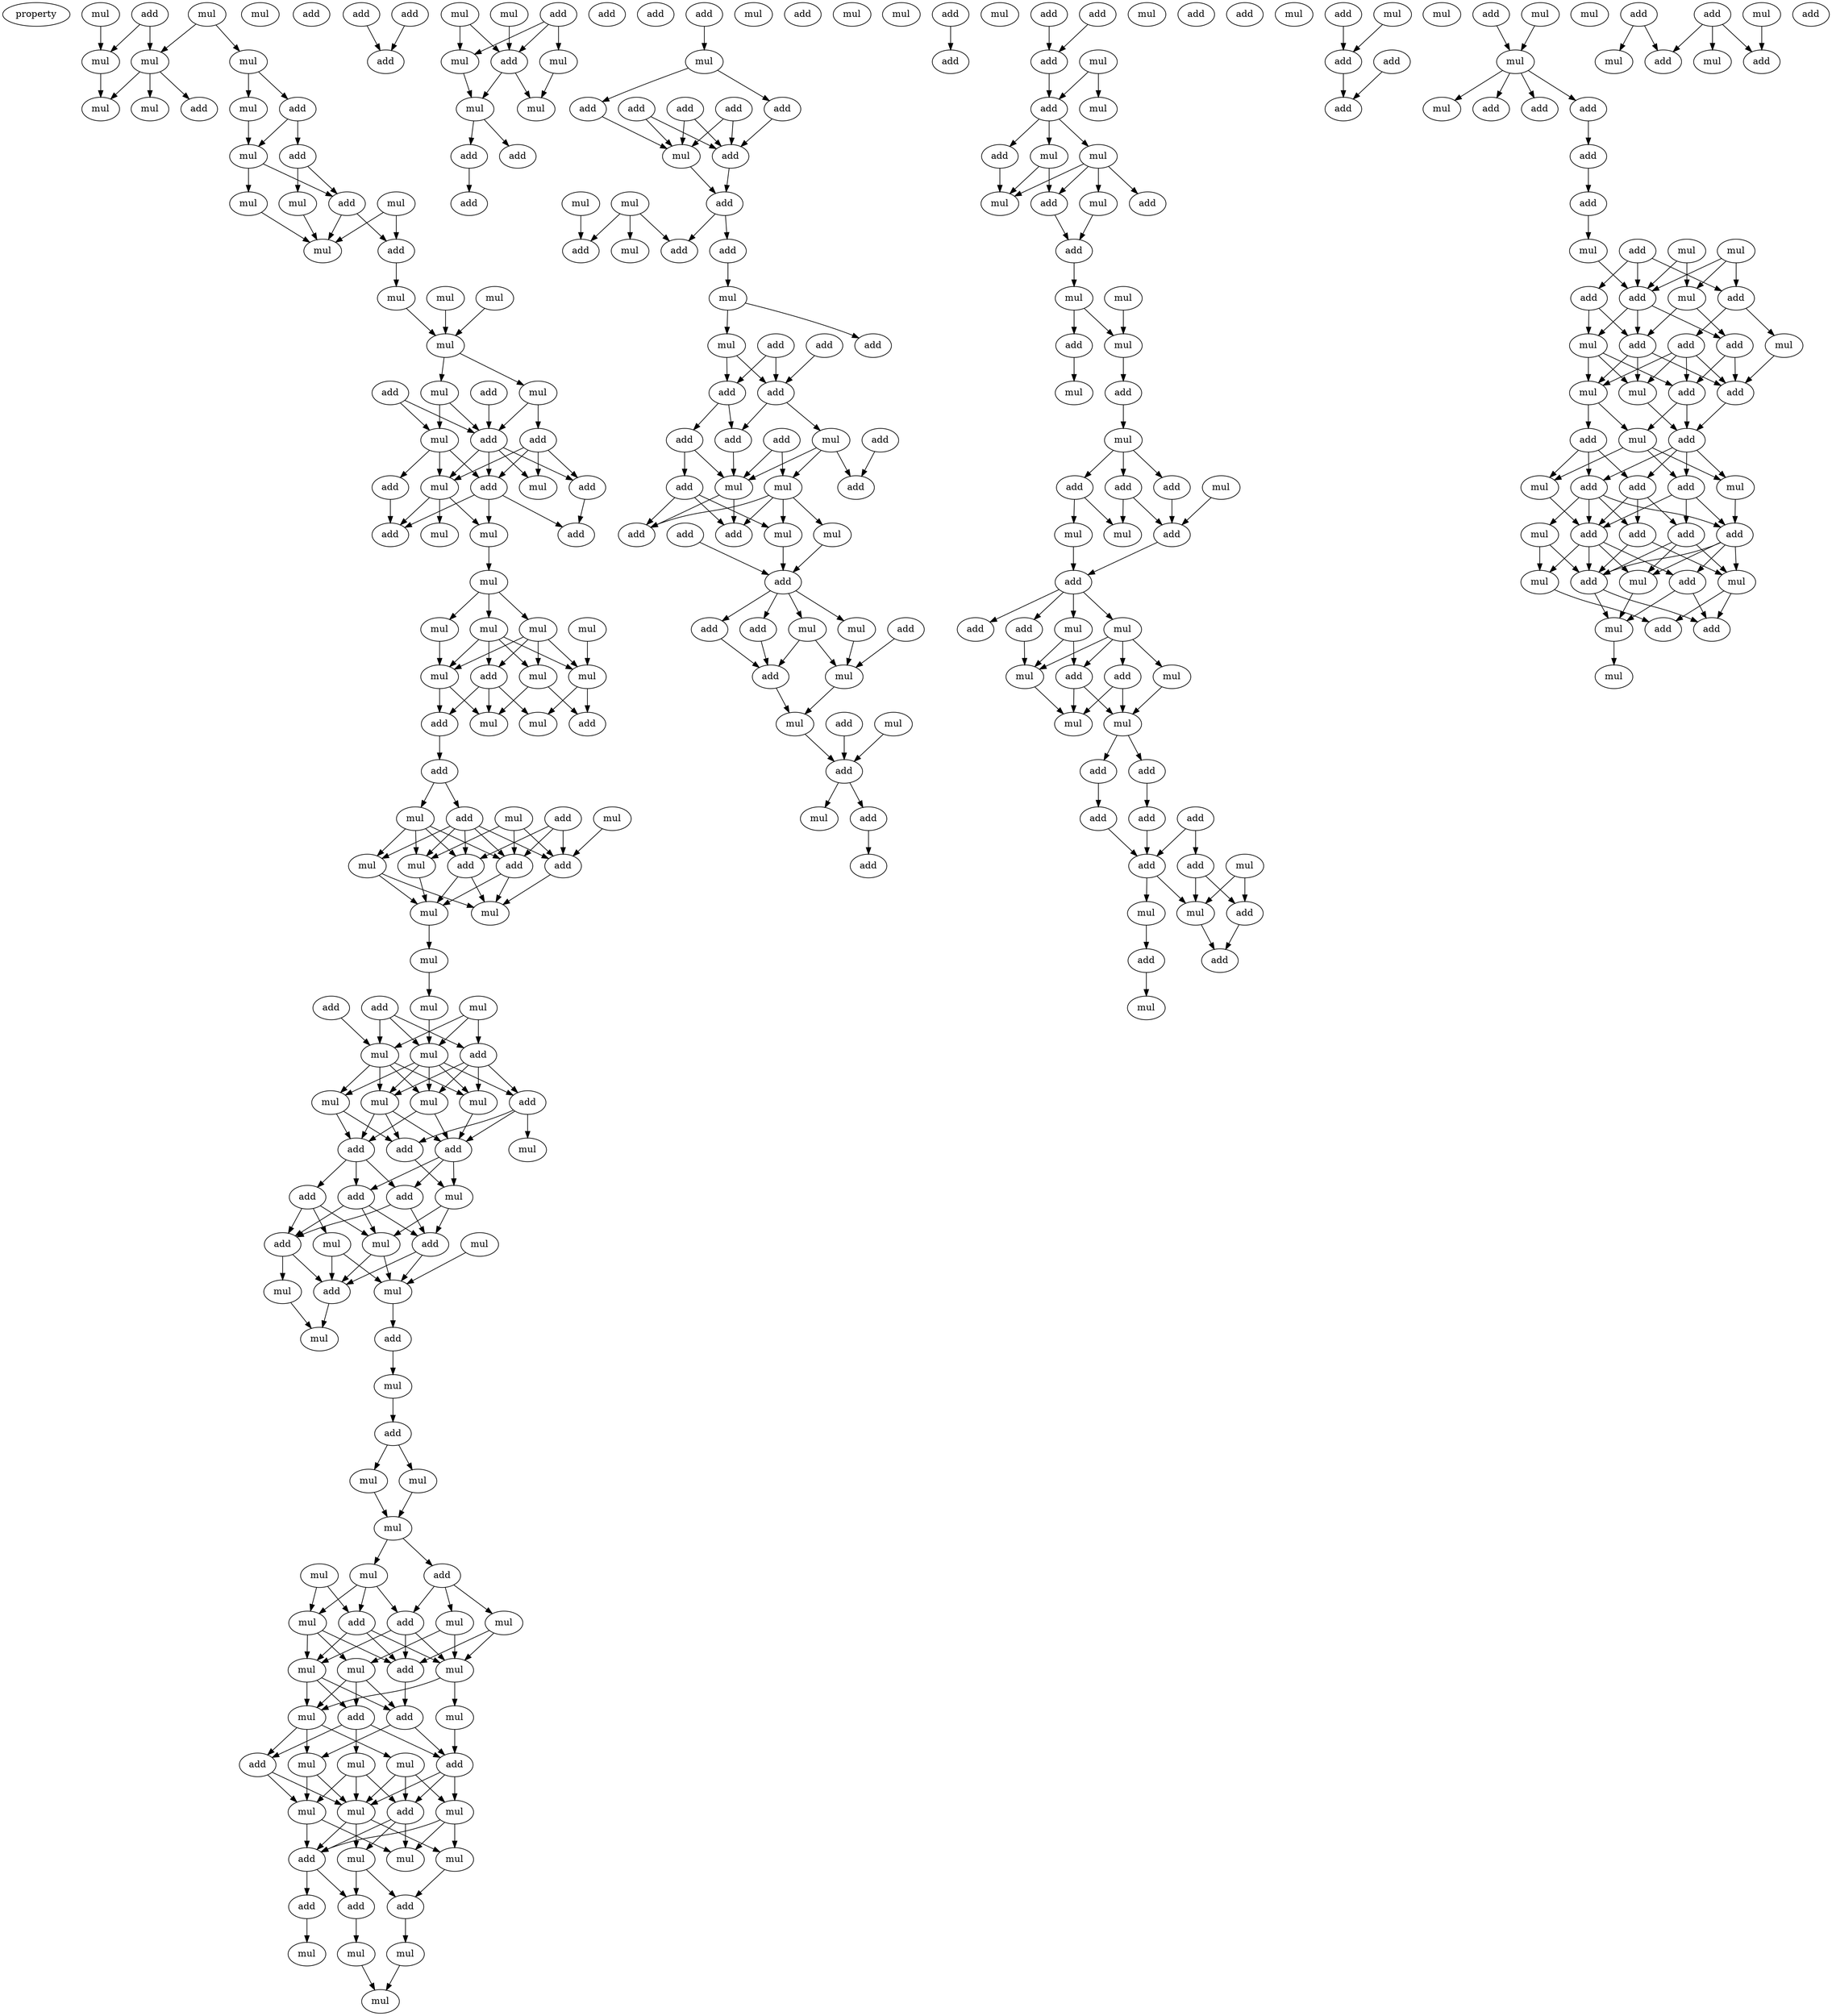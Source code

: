 digraph {
    node [fontcolor=black]
    property [mul=2,lf=1.2]
    0 [ label = mul ];
    1 [ label = add ];
    2 [ label = mul ];
    3 [ label = mul ];
    4 [ label = mul ];
    5 [ label = mul ];
    6 [ label = mul ];
    7 [ label = mul ];
    8 [ label = add ];
    9 [ label = mul ];
    10 [ label = add ];
    11 [ label = mul ];
    12 [ label = add ];
    13 [ label = add ];
    14 [ label = mul ];
    15 [ label = mul ];
    16 [ label = mul ];
    17 [ label = mul ];
    18 [ label = add ];
    19 [ label = mul ];
    20 [ label = mul ];
    21 [ label = mul ];
    22 [ label = mul ];
    23 [ label = add ];
    24 [ label = mul ];
    25 [ label = add ];
    26 [ label = mul ];
    27 [ label = add ];
    28 [ label = mul ];
    29 [ label = add ];
    30 [ label = add ];
    31 [ label = add ];
    32 [ label = mul ];
    33 [ label = mul ];
    34 [ label = add ];
    35 [ label = add ];
    36 [ label = add ];
    37 [ label = mul ];
    38 [ label = mul ];
    39 [ label = mul ];
    40 [ label = mul ];
    41 [ label = mul ];
    42 [ label = mul ];
    43 [ label = mul ];
    44 [ label = mul ];
    45 [ label = mul ];
    46 [ label = mul ];
    47 [ label = add ];
    48 [ label = add ];
    49 [ label = mul ];
    50 [ label = add ];
    51 [ label = mul ];
    52 [ label = add ];
    53 [ label = mul ];
    54 [ label = mul ];
    55 [ label = mul ];
    56 [ label = add ];
    57 [ label = add ];
    58 [ label = add ];
    59 [ label = add ];
    60 [ label = add ];
    61 [ label = mul ];
    62 [ label = mul ];
    63 [ label = mul ];
    64 [ label = mul ];
    65 [ label = mul ];
    66 [ label = mul ];
    67 [ label = add ];
    68 [ label = add ];
    69 [ label = mul ];
    70 [ label = mul ];
    71 [ label = mul ];
    72 [ label = add ];
    73 [ label = mul ];
    74 [ label = mul ];
    75 [ label = mul ];
    76 [ label = add ];
    77 [ label = mul ];
    78 [ label = mul ];
    79 [ label = add ];
    80 [ label = add ];
    81 [ label = add ];
    82 [ label = mul ];
    83 [ label = add ];
    84 [ label = add ];
    85 [ label = add ];
    86 [ label = add ];
    87 [ label = add ];
    88 [ label = mul ];
    89 [ label = mul ];
    90 [ label = mul ];
    91 [ label = add ];
    92 [ label = mul ];
    93 [ label = mul ];
    94 [ label = add ];
    95 [ label = mul ];
    96 [ label = mul ];
    97 [ label = add ];
    98 [ label = mul ];
    99 [ label = mul ];
    100 [ label = mul ];
    101 [ label = mul ];
    102 [ label = add ];
    103 [ label = mul ];
    104 [ label = mul ];
    105 [ label = mul ];
    106 [ label = mul ];
    107 [ label = add ];
    108 [ label = add ];
    109 [ label = mul ];
    110 [ label = mul ];
    111 [ label = add ];
    112 [ label = mul ];
    113 [ label = mul ];
    114 [ label = add ];
    115 [ label = mul ];
    116 [ label = add ];
    117 [ label = mul ];
    118 [ label = add ];
    119 [ label = add ];
    120 [ label = mul ];
    121 [ label = mul ];
    122 [ label = mul ];
    123 [ label = mul ];
    124 [ label = mul ];
    125 [ label = add ];
    126 [ label = mul ];
    127 [ label = mul ];
    128 [ label = mul ];
    129 [ label = add ];
    130 [ label = mul ];
    131 [ label = add ];
    132 [ label = add ];
    133 [ label = add ];
    134 [ label = mul ];
    135 [ label = mul ];
    136 [ label = mul ];
    137 [ label = add ];
    138 [ label = mul ];
    139 [ label = add ];
    140 [ label = add ];
    141 [ label = add ];
    142 [ label = add ];
    143 [ label = mul ];
    144 [ label = add ];
    145 [ label = mul ];
    146 [ label = mul ];
    147 [ label = mul ];
    148 [ label = add ];
    149 [ label = mul ];
    150 [ label = mul ];
    151 [ label = add ];
    152 [ label = add ];
    153 [ label = add ];
    154 [ label = add ];
    155 [ label = add ];
    156 [ label = mul ];
    157 [ label = add ];
    158 [ label = add ];
    159 [ label = add ];
    160 [ label = add ];
    161 [ label = add ];
    162 [ label = add ];
    163 [ label = mul ];
    164 [ label = add ];
    165 [ label = mul ];
    166 [ label = mul ];
    167 [ label = add ];
    168 [ label = add ];
    169 [ label = add ];
    170 [ label = mul ];
    171 [ label = mul ];
    172 [ label = mul ];
    173 [ label = add ];
    174 [ label = mul ];
    175 [ label = add ];
    176 [ label = add ];
    177 [ label = add ];
    178 [ label = add ];
    179 [ label = add ];
    180 [ label = add ];
    181 [ label = add ];
    182 [ label = mul ];
    183 [ label = add ];
    184 [ label = add ];
    185 [ label = add ];
    186 [ label = mul ];
    187 [ label = add ];
    188 [ label = mul ];
    189 [ label = add ];
    190 [ label = add ];
    191 [ label = mul ];
    192 [ label = add ];
    193 [ label = mul ];
    194 [ label = add ];
    195 [ label = add ];
    196 [ label = mul ];
    197 [ label = mul ];
    198 [ label = add ];
    199 [ label = add ];
    200 [ label = add ];
    201 [ label = mul ];
    202 [ label = mul ];
    203 [ label = mul ];
    204 [ label = add ];
    205 [ label = mul ];
    206 [ label = add ];
    207 [ label = mul ];
    208 [ label = add ];
    209 [ label = mul ];
    210 [ label = add ];
    211 [ label = add ];
    212 [ label = mul ];
    213 [ label = add ];
    214 [ label = add ];
    215 [ label = add ];
    216 [ label = mul ];
    217 [ label = mul ];
    218 [ label = add ];
    219 [ label = mul ];
    220 [ label = add ];
    221 [ label = mul ];
    222 [ label = mul ];
    223 [ label = add ];
    224 [ label = mul ];
    225 [ label = add ];
    226 [ label = add ];
    227 [ label = mul ];
    228 [ label = add ];
    229 [ label = mul ];
    230 [ label = mul ];
    231 [ label = add ];
    232 [ label = mul ];
    233 [ label = add ];
    234 [ label = mul ];
    235 [ label = add ];
    236 [ label = mul ];
    237 [ label = add ];
    238 [ label = add ];
    239 [ label = add ];
    240 [ label = mul ];
    241 [ label = add ];
    242 [ label = mul ];
    243 [ label = mul ];
    244 [ label = add ];
    245 [ label = add ];
    246 [ label = mul ];
    247 [ label = mul ];
    248 [ label = add ];
    249 [ label = add ];
    250 [ label = add ];
    251 [ label = mul ];
    252 [ label = mul ];
    253 [ label = mul ];
    254 [ label = mul ];
    255 [ label = add ];
    256 [ label = add ];
    257 [ label = add ];
    258 [ label = add ];
    259 [ label = add ];
    260 [ label = add ];
    261 [ label = mul ];
    262 [ label = add ];
    263 [ label = add ];
    264 [ label = mul ];
    265 [ label = mul ];
    266 [ label = add ];
    267 [ label = add ];
    268 [ label = add ];
    269 [ label = mul ];
    270 [ label = mul ];
    271 [ label = add ];
    272 [ label = mul ];
    273 [ label = mul ];
    274 [ label = add ];
    275 [ label = add ];
    276 [ label = add ];
    277 [ label = add ];
    278 [ label = mul ];
    279 [ label = mul ];
    280 [ label = mul ];
    281 [ label = mul ];
    282 [ label = add ];
    283 [ label = add ];
    284 [ label = add ];
    285 [ label = add ];
    286 [ label = add ];
    287 [ label = mul ];
    288 [ label = add ];
    289 [ label = mul ];
    290 [ label = mul ];
    291 [ label = add ];
    292 [ label = add ];
    293 [ label = add ];
    294 [ label = mul ];
    295 [ label = mul ];
    296 [ label = add ];
    297 [ label = mul ];
    298 [ label = add ];
    299 [ label = add ];
    300 [ label = add ];
    301 [ label = add ];
    302 [ label = mul ];
    303 [ label = mul ];
    304 [ label = add ];
    305 [ label = add ];
    306 [ label = mul ];
    307 [ label = add ];
    308 [ label = mul ];
    309 [ label = add ];
    310 [ label = mul ];
    311 [ label = add ];
    312 [ label = add ];
    313 [ label = add ];
    314 [ label = add ];
    315 [ label = add ];
    316 [ label = mul ];
    317 [ label = mul ];
    318 [ label = mul ];
    319 [ label = add ];
    320 [ label = add ];
    321 [ label = mul ];
    322 [ label = add ];
    323 [ label = mul ];
    324 [ label = add ];
    325 [ label = mul ];
    326 [ label = add ];
    327 [ label = mul ];
    328 [ label = add ];
    329 [ label = mul ];
    330 [ label = add ];
    331 [ label = add ];
    332 [ label = mul ];
    333 [ label = add ];
    0 -> 3 [ name = 0 ];
    1 -> 3 [ name = 1 ];
    1 -> 4 [ name = 2 ];
    2 -> 4 [ name = 3 ];
    2 -> 5 [ name = 4 ];
    3 -> 7 [ name = 5 ];
    4 -> 7 [ name = 6 ];
    4 -> 9 [ name = 7 ];
    4 -> 10 [ name = 8 ];
    5 -> 6 [ name = 9 ];
    5 -> 8 [ name = 10 ];
    6 -> 11 [ name = 11 ];
    8 -> 11 [ name = 12 ];
    8 -> 12 [ name = 13 ];
    11 -> 13 [ name = 14 ];
    11 -> 14 [ name = 15 ];
    12 -> 13 [ name = 16 ];
    12 -> 16 [ name = 17 ];
    13 -> 17 [ name = 18 ];
    13 -> 18 [ name = 19 ];
    14 -> 17 [ name = 20 ];
    15 -> 17 [ name = 21 ];
    15 -> 18 [ name = 22 ];
    16 -> 17 [ name = 23 ];
    18 -> 19 [ name = 24 ];
    19 -> 22 [ name = 25 ];
    20 -> 22 [ name = 26 ];
    21 -> 22 [ name = 27 ];
    22 -> 24 [ name = 28 ];
    22 -> 26 [ name = 29 ];
    23 -> 29 [ name = 30 ];
    24 -> 28 [ name = 31 ];
    24 -> 29 [ name = 32 ];
    25 -> 28 [ name = 33 ];
    25 -> 29 [ name = 34 ];
    26 -> 27 [ name = 35 ];
    26 -> 29 [ name = 36 ];
    27 -> 30 [ name = 37 ];
    27 -> 31 [ name = 38 ];
    27 -> 32 [ name = 39 ];
    27 -> 33 [ name = 40 ];
    28 -> 30 [ name = 41 ];
    28 -> 33 [ name = 42 ];
    28 -> 34 [ name = 43 ];
    29 -> 30 [ name = 44 ];
    29 -> 31 [ name = 45 ];
    29 -> 32 [ name = 46 ];
    29 -> 33 [ name = 47 ];
    30 -> 35 [ name = 48 ];
    30 -> 36 [ name = 49 ];
    30 -> 37 [ name = 50 ];
    31 -> 36 [ name = 51 ];
    33 -> 35 [ name = 52 ];
    33 -> 37 [ name = 53 ];
    33 -> 38 [ name = 54 ];
    34 -> 35 [ name = 55 ];
    37 -> 39 [ name = 56 ];
    39 -> 40 [ name = 57 ];
    39 -> 42 [ name = 58 ];
    39 -> 43 [ name = 59 ];
    40 -> 44 [ name = 60 ];
    40 -> 45 [ name = 61 ];
    40 -> 46 [ name = 62 ];
    40 -> 47 [ name = 63 ];
    41 -> 45 [ name = 64 ];
    42 -> 44 [ name = 65 ];
    42 -> 45 [ name = 66 ];
    42 -> 46 [ name = 67 ];
    42 -> 47 [ name = 68 ];
    43 -> 44 [ name = 69 ];
    44 -> 49 [ name = 70 ];
    44 -> 50 [ name = 71 ];
    45 -> 48 [ name = 72 ];
    45 -> 51 [ name = 73 ];
    46 -> 48 [ name = 74 ];
    46 -> 49 [ name = 75 ];
    47 -> 49 [ name = 76 ];
    47 -> 50 [ name = 77 ];
    47 -> 51 [ name = 78 ];
    50 -> 52 [ name = 79 ];
    52 -> 54 [ name = 80 ];
    52 -> 57 [ name = 81 ];
    53 -> 58 [ name = 82 ];
    53 -> 59 [ name = 83 ];
    53 -> 61 [ name = 84 ];
    54 -> 59 [ name = 85 ];
    54 -> 60 [ name = 86 ];
    54 -> 61 [ name = 87 ];
    54 -> 62 [ name = 88 ];
    55 -> 58 [ name = 89 ];
    56 -> 58 [ name = 90 ];
    56 -> 59 [ name = 91 ];
    56 -> 60 [ name = 92 ];
    57 -> 58 [ name = 93 ];
    57 -> 59 [ name = 94 ];
    57 -> 60 [ name = 95 ];
    57 -> 61 [ name = 96 ];
    57 -> 62 [ name = 97 ];
    58 -> 63 [ name = 98 ];
    59 -> 63 [ name = 99 ];
    59 -> 64 [ name = 100 ];
    60 -> 63 [ name = 101 ];
    60 -> 64 [ name = 102 ];
    61 -> 64 [ name = 103 ];
    62 -> 63 [ name = 104 ];
    62 -> 64 [ name = 105 ];
    64 -> 65 [ name = 106 ];
    65 -> 69 [ name = 107 ];
    66 -> 70 [ name = 108 ];
    66 -> 71 [ name = 109 ];
    66 -> 72 [ name = 110 ];
    67 -> 70 [ name = 111 ];
    67 -> 71 [ name = 112 ];
    67 -> 72 [ name = 113 ];
    68 -> 71 [ name = 114 ];
    69 -> 70 [ name = 115 ];
    70 -> 73 [ name = 116 ];
    70 -> 74 [ name = 117 ];
    70 -> 75 [ name = 118 ];
    70 -> 76 [ name = 119 ];
    70 -> 77 [ name = 120 ];
    71 -> 73 [ name = 121 ];
    71 -> 74 [ name = 122 ];
    71 -> 75 [ name = 123 ];
    71 -> 77 [ name = 124 ];
    72 -> 74 [ name = 125 ];
    72 -> 75 [ name = 126 ];
    72 -> 76 [ name = 127 ];
    72 -> 77 [ name = 128 ];
    73 -> 79 [ name = 129 ];
    73 -> 81 [ name = 130 ];
    74 -> 79 [ name = 131 ];
    74 -> 80 [ name = 132 ];
    74 -> 81 [ name = 133 ];
    75 -> 80 [ name = 134 ];
    75 -> 81 [ name = 135 ];
    76 -> 78 [ name = 136 ];
    76 -> 79 [ name = 137 ];
    76 -> 80 [ name = 138 ];
    77 -> 80 [ name = 139 ];
    79 -> 82 [ name = 140 ];
    80 -> 82 [ name = 141 ];
    80 -> 84 [ name = 142 ];
    80 -> 85 [ name = 143 ];
    81 -> 83 [ name = 144 ];
    81 -> 84 [ name = 145 ];
    81 -> 85 [ name = 146 ];
    82 -> 87 [ name = 147 ];
    82 -> 90 [ name = 148 ];
    83 -> 86 [ name = 149 ];
    83 -> 89 [ name = 150 ];
    83 -> 90 [ name = 151 ];
    84 -> 86 [ name = 152 ];
    84 -> 87 [ name = 153 ];
    85 -> 86 [ name = 154 ];
    85 -> 87 [ name = 155 ];
    85 -> 90 [ name = 156 ];
    86 -> 91 [ name = 157 ];
    86 -> 93 [ name = 158 ];
    87 -> 91 [ name = 159 ];
    87 -> 92 [ name = 160 ];
    88 -> 92 [ name = 161 ];
    89 -> 91 [ name = 162 ];
    89 -> 92 [ name = 163 ];
    90 -> 91 [ name = 164 ];
    90 -> 92 [ name = 165 ];
    91 -> 95 [ name = 166 ];
    92 -> 94 [ name = 167 ];
    93 -> 95 [ name = 168 ];
    94 -> 96 [ name = 169 ];
    96 -> 97 [ name = 170 ];
    97 -> 99 [ name = 171 ];
    97 -> 100 [ name = 172 ];
    99 -> 101 [ name = 173 ];
    100 -> 101 [ name = 174 ];
    101 -> 102 [ name = 175 ];
    101 -> 104 [ name = 176 ];
    102 -> 105 [ name = 177 ];
    102 -> 108 [ name = 178 ];
    102 -> 109 [ name = 179 ];
    103 -> 106 [ name = 180 ];
    103 -> 107 [ name = 181 ];
    104 -> 106 [ name = 182 ];
    104 -> 107 [ name = 183 ];
    104 -> 108 [ name = 184 ];
    105 -> 110 [ name = 185 ];
    105 -> 113 [ name = 186 ];
    106 -> 110 [ name = 187 ];
    106 -> 111 [ name = 188 ];
    106 -> 112 [ name = 189 ];
    107 -> 111 [ name = 190 ];
    107 -> 112 [ name = 191 ];
    107 -> 113 [ name = 192 ];
    108 -> 111 [ name = 193 ];
    108 -> 112 [ name = 194 ];
    108 -> 113 [ name = 195 ];
    109 -> 111 [ name = 196 ];
    109 -> 113 [ name = 197 ];
    110 -> 114 [ name = 198 ];
    110 -> 116 [ name = 199 ];
    110 -> 117 [ name = 200 ];
    111 -> 114 [ name = 201 ];
    112 -> 114 [ name = 202 ];
    112 -> 116 [ name = 203 ];
    112 -> 117 [ name = 204 ];
    113 -> 115 [ name = 205 ];
    113 -> 117 [ name = 206 ];
    114 -> 118 [ name = 207 ];
    114 -> 121 [ name = 208 ];
    115 -> 118 [ name = 209 ];
    116 -> 118 [ name = 210 ];
    116 -> 119 [ name = 211 ];
    116 -> 120 [ name = 212 ];
    117 -> 119 [ name = 213 ];
    117 -> 121 [ name = 214 ];
    117 -> 122 [ name = 215 ];
    118 -> 123 [ name = 216 ];
    118 -> 124 [ name = 217 ];
    118 -> 125 [ name = 218 ];
    119 -> 124 [ name = 219 ];
    119 -> 126 [ name = 220 ];
    120 -> 124 [ name = 221 ];
    120 -> 125 [ name = 222 ];
    120 -> 126 [ name = 223 ];
    121 -> 124 [ name = 224 ];
    121 -> 126 [ name = 225 ];
    122 -> 123 [ name = 226 ];
    122 -> 124 [ name = 227 ];
    122 -> 125 [ name = 228 ];
    123 -> 127 [ name = 229 ];
    123 -> 128 [ name = 230 ];
    123 -> 129 [ name = 231 ];
    124 -> 128 [ name = 232 ];
    124 -> 129 [ name = 233 ];
    124 -> 130 [ name = 234 ];
    125 -> 127 [ name = 235 ];
    125 -> 129 [ name = 236 ];
    125 -> 130 [ name = 237 ];
    126 -> 127 [ name = 238 ];
    126 -> 129 [ name = 239 ];
    128 -> 132 [ name = 240 ];
    129 -> 131 [ name = 241 ];
    129 -> 133 [ name = 242 ];
    130 -> 132 [ name = 243 ];
    130 -> 133 [ name = 244 ];
    131 -> 135 [ name = 245 ];
    132 -> 134 [ name = 246 ];
    133 -> 136 [ name = 247 ];
    134 -> 138 [ name = 248 ];
    136 -> 138 [ name = 249 ];
    139 -> 141 [ name = 250 ];
    140 -> 141 [ name = 251 ];
    142 -> 146 [ name = 252 ];
    142 -> 147 [ name = 253 ];
    142 -> 148 [ name = 254 ];
    143 -> 146 [ name = 255 ];
    143 -> 148 [ name = 256 ];
    145 -> 148 [ name = 257 ];
    146 -> 149 [ name = 258 ];
    147 -> 150 [ name = 259 ];
    148 -> 149 [ name = 260 ];
    148 -> 150 [ name = 261 ];
    149 -> 152 [ name = 262 ];
    149 -> 153 [ name = 263 ];
    152 -> 154 [ name = 264 ];
    155 -> 156 [ name = 265 ];
    156 -> 158 [ name = 266 ];
    156 -> 159 [ name = 267 ];
    157 -> 162 [ name = 268 ];
    157 -> 163 [ name = 269 ];
    158 -> 163 [ name = 270 ];
    159 -> 162 [ name = 271 ];
    160 -> 162 [ name = 272 ];
    160 -> 163 [ name = 273 ];
    161 -> 162 [ name = 274 ];
    161 -> 163 [ name = 275 ];
    162 -> 164 [ name = 276 ];
    163 -> 164 [ name = 277 ];
    164 -> 167 [ name = 278 ];
    164 -> 168 [ name = 279 ];
    165 -> 167 [ name = 280 ];
    165 -> 169 [ name = 281 ];
    165 -> 171 [ name = 282 ];
    166 -> 169 [ name = 283 ];
    168 -> 172 [ name = 284 ];
    172 -> 174 [ name = 285 ];
    172 -> 175 [ name = 286 ];
    173 -> 178 [ name = 287 ];
    173 -> 179 [ name = 288 ];
    174 -> 178 [ name = 289 ];
    174 -> 179 [ name = 290 ];
    177 -> 178 [ name = 291 ];
    178 -> 180 [ name = 292 ];
    178 -> 182 [ name = 293 ];
    179 -> 180 [ name = 294 ];
    179 -> 183 [ name = 295 ];
    180 -> 188 [ name = 296 ];
    181 -> 186 [ name = 297 ];
    181 -> 188 [ name = 298 ];
    182 -> 185 [ name = 299 ];
    182 -> 186 [ name = 300 ];
    182 -> 188 [ name = 301 ];
    183 -> 187 [ name = 302 ];
    183 -> 188 [ name = 303 ];
    184 -> 185 [ name = 304 ];
    186 -> 189 [ name = 305 ];
    186 -> 190 [ name = 306 ];
    186 -> 191 [ name = 307 ];
    186 -> 193 [ name = 308 ];
    187 -> 189 [ name = 309 ];
    187 -> 190 [ name = 310 ];
    187 -> 193 [ name = 311 ];
    188 -> 189 [ name = 312 ];
    188 -> 190 [ name = 313 ];
    191 -> 194 [ name = 314 ];
    192 -> 194 [ name = 315 ];
    193 -> 194 [ name = 316 ];
    194 -> 196 [ name = 317 ];
    194 -> 197 [ name = 318 ];
    194 -> 198 [ name = 319 ];
    194 -> 199 [ name = 320 ];
    195 -> 201 [ name = 321 ];
    196 -> 200 [ name = 322 ];
    196 -> 201 [ name = 323 ];
    197 -> 201 [ name = 324 ];
    198 -> 200 [ name = 325 ];
    199 -> 200 [ name = 326 ];
    200 -> 203 [ name = 327 ];
    201 -> 203 [ name = 328 ];
    203 -> 206 [ name = 329 ];
    204 -> 206 [ name = 330 ];
    205 -> 206 [ name = 331 ];
    206 -> 207 [ name = 332 ];
    206 -> 208 [ name = 333 ];
    208 -> 210 [ name = 334 ];
    211 -> 213 [ name = 335 ];
    214 -> 218 [ name = 336 ];
    215 -> 218 [ name = 337 ];
    217 -> 219 [ name = 338 ];
    217 -> 220 [ name = 339 ];
    218 -> 220 [ name = 340 ];
    220 -> 221 [ name = 341 ];
    220 -> 222 [ name = 342 ];
    220 -> 223 [ name = 343 ];
    221 -> 224 [ name = 344 ];
    221 -> 225 [ name = 345 ];
    222 -> 224 [ name = 346 ];
    222 -> 225 [ name = 347 ];
    222 -> 226 [ name = 348 ];
    222 -> 227 [ name = 349 ];
    223 -> 224 [ name = 350 ];
    225 -> 228 [ name = 351 ];
    227 -> 228 [ name = 352 ];
    228 -> 229 [ name = 353 ];
    229 -> 231 [ name = 354 ];
    229 -> 232 [ name = 355 ];
    230 -> 232 [ name = 356 ];
    231 -> 234 [ name = 357 ];
    232 -> 233 [ name = 358 ];
    233 -> 236 [ name = 359 ];
    236 -> 237 [ name = 360 ];
    236 -> 238 [ name = 361 ];
    236 -> 239 [ name = 362 ];
    237 -> 242 [ name = 363 ];
    237 -> 243 [ name = 364 ];
    238 -> 241 [ name = 365 ];
    238 -> 243 [ name = 366 ];
    239 -> 241 [ name = 367 ];
    240 -> 241 [ name = 368 ];
    241 -> 244 [ name = 369 ];
    242 -> 244 [ name = 370 ];
    244 -> 245 [ name = 371 ];
    244 -> 246 [ name = 372 ];
    244 -> 247 [ name = 373 ];
    244 -> 248 [ name = 374 ];
    246 -> 249 [ name = 375 ];
    246 -> 250 [ name = 376 ];
    246 -> 251 [ name = 377 ];
    246 -> 252 [ name = 378 ];
    247 -> 249 [ name = 379 ];
    247 -> 252 [ name = 380 ];
    248 -> 252 [ name = 381 ];
    249 -> 253 [ name = 382 ];
    249 -> 254 [ name = 383 ];
    250 -> 253 [ name = 384 ];
    250 -> 254 [ name = 385 ];
    251 -> 254 [ name = 386 ];
    252 -> 253 [ name = 387 ];
    254 -> 255 [ name = 388 ];
    254 -> 257 [ name = 389 ];
    255 -> 260 [ name = 390 ];
    257 -> 259 [ name = 391 ];
    258 -> 262 [ name = 392 ];
    258 -> 263 [ name = 393 ];
    259 -> 263 [ name = 394 ];
    260 -> 263 [ name = 395 ];
    261 -> 265 [ name = 396 ];
    261 -> 266 [ name = 397 ];
    262 -> 265 [ name = 398 ];
    262 -> 266 [ name = 399 ];
    263 -> 264 [ name = 400 ];
    263 -> 265 [ name = 401 ];
    264 -> 268 [ name = 402 ];
    265 -> 267 [ name = 403 ];
    266 -> 267 [ name = 404 ];
    268 -> 269 [ name = 405 ];
    271 -> 274 [ name = 406 ];
    272 -> 274 [ name = 407 ];
    274 -> 276 [ name = 408 ];
    275 -> 276 [ name = 409 ];
    277 -> 279 [ name = 410 ];
    278 -> 279 [ name = 411 ];
    279 -> 280 [ name = 412 ];
    279 -> 282 [ name = 413 ];
    279 -> 283 [ name = 414 ];
    279 -> 284 [ name = 415 ];
    284 -> 285 [ name = 416 ];
    285 -> 286 [ name = 417 ];
    286 -> 290 [ name = 418 ];
    287 -> 292 [ name = 419 ];
    287 -> 293 [ name = 420 ];
    287 -> 294 [ name = 421 ];
    288 -> 291 [ name = 422 ];
    288 -> 292 [ name = 423 ];
    288 -> 293 [ name = 424 ];
    289 -> 293 [ name = 425 ];
    289 -> 294 [ name = 426 ];
    290 -> 293 [ name = 427 ];
    291 -> 296 [ name = 428 ];
    291 -> 297 [ name = 429 ];
    292 -> 295 [ name = 430 ];
    292 -> 298 [ name = 431 ];
    293 -> 296 [ name = 432 ];
    293 -> 297 [ name = 433 ];
    293 -> 299 [ name = 434 ];
    294 -> 296 [ name = 435 ];
    294 -> 299 [ name = 436 ];
    295 -> 300 [ name = 437 ];
    296 -> 300 [ name = 438 ];
    296 -> 302 [ name = 439 ];
    296 -> 303 [ name = 440 ];
    297 -> 301 [ name = 441 ];
    297 -> 302 [ name = 442 ];
    297 -> 303 [ name = 443 ];
    298 -> 300 [ name = 444 ];
    298 -> 301 [ name = 445 ];
    298 -> 302 [ name = 446 ];
    298 -> 303 [ name = 447 ];
    299 -> 300 [ name = 448 ];
    299 -> 301 [ name = 449 ];
    300 -> 305 [ name = 450 ];
    301 -> 305 [ name = 451 ];
    301 -> 306 [ name = 452 ];
    302 -> 305 [ name = 453 ];
    303 -> 304 [ name = 454 ];
    303 -> 306 [ name = 455 ];
    304 -> 307 [ name = 456 ];
    304 -> 308 [ name = 457 ];
    304 -> 311 [ name = 458 ];
    305 -> 307 [ name = 459 ];
    305 -> 309 [ name = 460 ];
    305 -> 310 [ name = 461 ];
    305 -> 311 [ name = 462 ];
    306 -> 308 [ name = 463 ];
    306 -> 309 [ name = 464 ];
    306 -> 310 [ name = 465 ];
    307 -> 312 [ name = 466 ];
    307 -> 314 [ name = 467 ];
    307 -> 315 [ name = 468 ];
    307 -> 316 [ name = 469 ];
    308 -> 315 [ name = 470 ];
    309 -> 313 [ name = 471 ];
    309 -> 314 [ name = 472 ];
    309 -> 315 [ name = 473 ];
    310 -> 314 [ name = 474 ];
    311 -> 312 [ name = 475 ];
    311 -> 313 [ name = 476 ];
    311 -> 315 [ name = 477 ];
    312 -> 317 [ name = 478 ];
    312 -> 319 [ name = 479 ];
    313 -> 317 [ name = 480 ];
    313 -> 318 [ name = 481 ];
    313 -> 319 [ name = 482 ];
    314 -> 317 [ name = 483 ];
    314 -> 318 [ name = 484 ];
    314 -> 319 [ name = 485 ];
    314 -> 320 [ name = 486 ];
    315 -> 318 [ name = 487 ];
    315 -> 319 [ name = 488 ];
    315 -> 320 [ name = 489 ];
    315 -> 321 [ name = 490 ];
    316 -> 319 [ name = 491 ];
    316 -> 321 [ name = 492 ];
    317 -> 322 [ name = 493 ];
    317 -> 324 [ name = 494 ];
    318 -> 323 [ name = 495 ];
    319 -> 323 [ name = 496 ];
    319 -> 324 [ name = 497 ];
    320 -> 323 [ name = 498 ];
    320 -> 324 [ name = 499 ];
    321 -> 322 [ name = 500 ];
    323 -> 325 [ name = 501 ];
    326 -> 329 [ name = 502 ];
    326 -> 330 [ name = 503 ];
    327 -> 333 [ name = 504 ];
    328 -> 330 [ name = 505 ];
    328 -> 332 [ name = 506 ];
    328 -> 333 [ name = 507 ];
}
